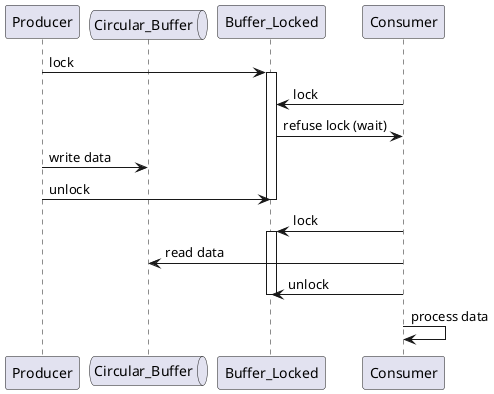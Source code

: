 @startuml Threads_sequence
participant Producer as th1
queue   Circular_Buffer as buff
participant Buffer_Locked as locked
participant Consumer as th2

th1 -> locked : lock
activate locked
th2 -> locked : lock
locked -> th2 : refuse lock (wait)
th1 -> buff : write data
th1 -> locked : unlock
deactivate locked

th2 -> locked : lock
activate locked
th2 -> buff : read data
th2 -> locked : unlock
deactivate locked

th2 -> th2 : process data

@enduml
